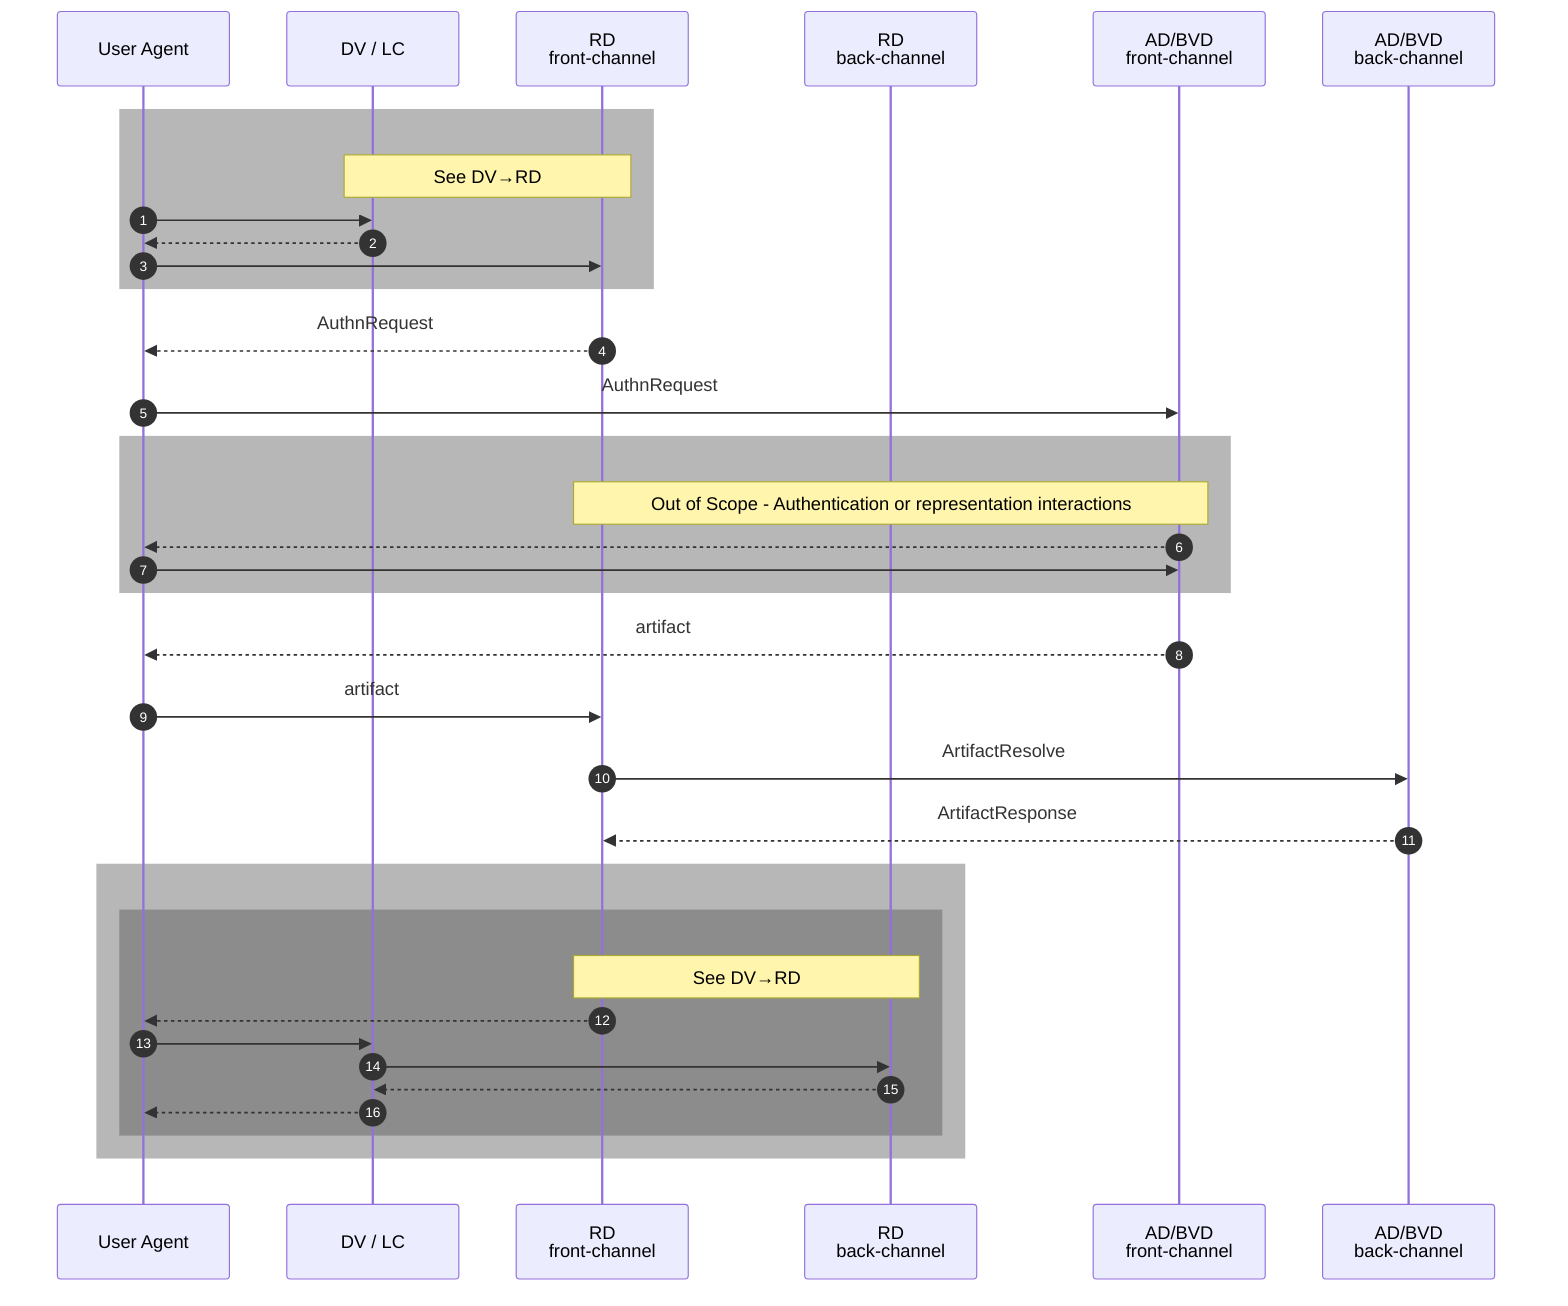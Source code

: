 %%{init: {
    "themeVariables": {"fontSize": "24px"},
    "sequence": {"boxMargin": 20}
}}%%
sequenceDiagram
autonumber
participant A as User Agent
participant B as DV / LC
participant C as RD <br /> front-channel
participant D as RD <br /> back-channel
participant E as AD/BVD <br /> front-channel
participant F as AD/BVD <br /> back-channel
rect rgba(75, 75, 75, .4)
    Note over B,C: See DV#8594;RD
    A->>B:
    B-->>A:
    A->>C:
end
C-->>A: AuthnRequest
A->>E: AuthnRequest
rect rgba(75, 75, 75, .4)
    Note over C,E: Out of Scope - Authentication or representation interactions
    E-->>A:
    A->>E:
end
E-->>A: artifact
A->>C: artifact
C->>F: ArtifactResolve
F-->>C: ArtifactResponse
rect rgba(75, 75, 75, .4)
rect rgba(75, 75, 75, .4)
    Note over C,D: See DV#8594;RD
    C-->>A:
    A->>B:
    B->>D:
    D-->>B:
    B-->>A:
end
end